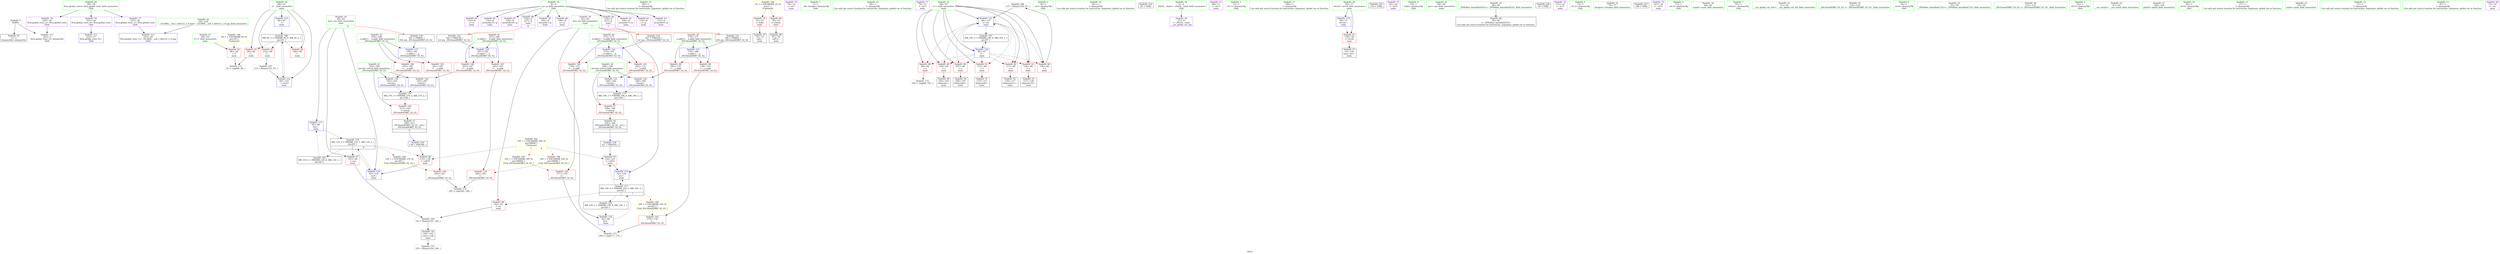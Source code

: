 digraph "SVFG" {
	label="SVFG";

	Node0x55e38bb3d540 [shape=record,color=grey,label="{NodeID: 0\nNullPtr}"];
	Node0x55e38bb3d540 -> Node0x55e38bb54470[style=solid];
	Node0x55e38bb3d540 -> Node0x55e38bb55570[style=solid];
	Node0x55e38bb643f0 [shape=record,color=black,label="{NodeID: 180\nMR_8V_3 = PHI(MR_8V_4, MR_8V_2, )\npts\{61 \}\n}"];
	Node0x55e38bb643f0 -> Node0x55e38bb57460[style=dashed];
	Node0x55e38bb643f0 -> Node0x55e38bb57530[style=dashed];
	Node0x55e38bb643f0 -> Node0x55e38bb57600[style=dashed];
	Node0x55e38bb643f0 -> Node0x55e38bb5a4c0[style=dashed];
	Node0x55e38bb54810 [shape=record,color=red,label="{NodeID: 97\n188\<--168\n\<--retval\n_ZSt3minIiERKT_S2_S2_\n}"];
	Node0x55e38bb54810 -> Node0x55e38bb55de0[style=solid];
	Node0x55e38bb527e0 [shape=record,color=green,label="{NodeID: 14\n94\<--1\n\<--dummyObj\nCan only get source location for instruction, argument, global var or function.}"];
	Node0x55e38bb580b0 [shape=record,color=yellow,style=double,label="{NodeID: 194\n2V_1 = ENCHI(MR_2V_0)\npts\{1 \}\nFun[main]}"];
	Node0x55e38bb580b0 -> Node0x55e38bb57120[style=dashed];
	Node0x55e38bb580b0 -> Node0x55e38bb571f0[style=dashed];
	Node0x55e38bb55370 [shape=record,color=blue,label="{NodeID: 111\n222\<--27\nllvm.global_ctors_0\<--\nGlob }"];
	Node0x55e38bb53580 [shape=record,color=green,label="{NodeID: 28\n60\<--61\n_\<--__field_insensitive\nmain\n}"];
	Node0x55e38bb53580 -> Node0x55e38bb57460[style=solid];
	Node0x55e38bb53580 -> Node0x55e38bb57530[style=solid];
	Node0x55e38bb53580 -> Node0x55e38bb57600[style=solid];
	Node0x55e38bb53580 -> Node0x55e38bb59f10[style=solid];
	Node0x55e38bb53580 -> Node0x55e38bb5a4c0[style=solid];
	Node0x55e38bb5a730 [shape=record,color=blue,label="{NodeID: 125\n168\<--182\nretval\<--\n_ZSt3minIiERKT_S2_S2_\n}"];
	Node0x55e38bb5a730 -> Node0x55e38bb62af0[style=dashed];
	Node0x55e38bb541d0 [shape=record,color=green,label="{NodeID: 42\n195\<--196\n__a.addr\<--__a.addr_field_insensitive\n_ZSt3maxIiERKT_S2_S2_\n}"];
	Node0x55e38bb541d0 -> Node0x55e38bb54e90[style=solid];
	Node0x55e38bb541d0 -> Node0x55e38bb54f60[style=solid];
	Node0x55e38bb541d0 -> Node0x55e38bb5a8d0[style=solid];
	Node0x55e38bb55de0 [shape=record,color=black,label="{NodeID: 56\n165\<--188\n_ZSt3minIiERKT_S2_S2__ret\<--\n_ZSt3minIiERKT_S2_S2_\n|{<s0>7}}"];
	Node0x55e38bb55de0:s0 -> Node0x55e38bb72440[style=solid,color=blue];
	Node0x55e38bb56940 [shape=record,color=purple,label="{NodeID: 70\n74\<--12\n\<--.str.1\nmain\n}"];
	Node0x55e38bb5ccc0 [shape=record,color=grey,label="{NodeID: 167\n153 = Binary(152, 87, )\n}"];
	Node0x55e38bb5ccc0 -> Node0x55e38bb5a4c0[style=solid];
	Node0x55e38bb57530 [shape=record,color=red,label="{NodeID: 84\n140\<--60\n\<--_\nmain\n}"];
	Node0x55e38bb3d610 [shape=record,color=green,label="{NodeID: 1\n7\<--1\n__dso_handle\<--dummyObj\nGlob }"];
	Node0x55e38bb648f0 [shape=record,color=black,label="{NodeID: 181\nMR_10V_2 = PHI(MR_10V_4, MR_10V_1, )\npts\{63 \}\n}"];
	Node0x55e38bb648f0 -> Node0x55e38bb59fe0[style=dashed];
	Node0x55e38bb548e0 [shape=record,color=red,label="{NodeID: 98\n178\<--170\n\<--__a.addr\n_ZSt3minIiERKT_S2_S2_\n}"];
	Node0x55e38bb548e0 -> Node0x55e38bb54cf0[style=solid];
	Node0x55e38bb528e0 [shape=record,color=green,label="{NodeID: 15\n96\<--1\n\<--dummyObj\nCan only get source location for instruction, argument, global var or function.}"];
	Node0x55e38bb55470 [shape=record,color=blue,label="{NodeID: 112\n223\<--28\nllvm.global_ctors_1\<--_GLOBAL__sub_I_shb123_2_0.cpp\nGlob }"];
	Node0x55e38bb53650 [shape=record,color=green,label="{NodeID: 29\n62\<--63\nmi\<--mi_field_insensitive\nmain\n|{|<s3>7}}"];
	Node0x55e38bb53650 -> Node0x55e38bb576d0[style=solid];
	Node0x55e38bb53650 -> Node0x55e38bb59fe0[style=solid];
	Node0x55e38bb53650 -> Node0x55e38bb5a250[style=solid];
	Node0x55e38bb53650:s3 -> Node0x55e38bb729b0[style=solid,color=red];
	Node0x55e38bb5a800 [shape=record,color=blue,label="{NodeID: 126\n168\<--185\nretval\<--\n_ZSt3minIiERKT_S2_S2_\n}"];
	Node0x55e38bb5a800 -> Node0x55e38bb62af0[style=dashed];
	Node0x55e38bb542a0 [shape=record,color=green,label="{NodeID: 43\n197\<--198\n__b.addr\<--__b.addr_field_insensitive\n_ZSt3maxIiERKT_S2_S2_\n}"];
	Node0x55e38bb542a0 -> Node0x55e38bb55030[style=solid];
	Node0x55e38bb542a0 -> Node0x55e38bb55100[style=solid];
	Node0x55e38bb542a0 -> Node0x55e38bb5a9a0[style=solid];
	Node0x55e38bb55eb0 [shape=record,color=black,label="{NodeID: 57\n190\<--213\n_ZSt3maxIiERKT_S2_S2__ret\<--\n_ZSt3maxIiERKT_S2_S2_\n|{<s0>8}}"];
	Node0x55e38bb55eb0:s0 -> Node0x55e38bb72630[style=solid,color=blue];
	Node0x55e38bb56a10 [shape=record,color=purple,label="{NodeID: 71\n79\<--15\n\<--.str.2\nmain\n}"];
	Node0x55e38bb5ce40 [shape=record,color=grey,label="{NodeID: 168\n137 = Binary(136, 87, )\n}"];
	Node0x55e38bb5ce40 -> Node0x55e38bb5a3f0[style=solid];
	Node0x55e38bb57600 [shape=record,color=red,label="{NodeID: 85\n152\<--60\n\<--_\nmain\n}"];
	Node0x55e38bb57600 -> Node0x55e38bb5ccc0[style=solid];
	Node0x55e38bb51de0 [shape=record,color=green,label="{NodeID: 2\n10\<--1\n.str\<--dummyObj\nGlob }"];
	Node0x55e38bb64df0 [shape=record,color=black,label="{NodeID: 182\nMR_12V_2 = PHI(MR_12V_4, MR_12V_1, )\npts\{65 \}\n}"];
	Node0x55e38bb64df0 -> Node0x55e38bb5a0b0[style=dashed];
	Node0x55e38bb549b0 [shape=record,color=red,label="{NodeID: 99\n185\<--170\n\<--__a.addr\n_ZSt3minIiERKT_S2_S2_\n}"];
	Node0x55e38bb549b0 -> Node0x55e38bb5a800[style=solid];
	Node0x55e38bb529e0 [shape=record,color=green,label="{NodeID: 16\n101\<--1\n\<--dummyObj\nCan only get source location for instruction, argument, global var or function.}"];
	Node0x55e38bb582a0 [shape=record,color=yellow,style=double,label="{NodeID: 196\n6V_1 = ENCHI(MR_6V_0)\npts\{59 \}\nFun[main]}"];
	Node0x55e38bb582a0 -> Node0x55e38bb57390[style=dashed];
	Node0x55e38bb55570 [shape=record,color=blue, style = dotted,label="{NodeID: 113\n224\<--3\nllvm.global_ctors_2\<--dummyVal\nGlob }"];
	Node0x55e38bb53720 [shape=record,color=green,label="{NodeID: 30\n64\<--65\nma\<--ma_field_insensitive\nmain\n|{|<s3>8}}"];
	Node0x55e38bb53720 -> Node0x55e38bb577a0[style=solid];
	Node0x55e38bb53720 -> Node0x55e38bb5a0b0[style=solid];
	Node0x55e38bb53720 -> Node0x55e38bb5a320[style=solid];
	Node0x55e38bb53720:s3 -> Node0x55e38bb72730[style=solid,color=red];
	Node0x55e38bb5a8d0 [shape=record,color=blue,label="{NodeID: 127\n195\<--191\n__a.addr\<--__a\n_ZSt3maxIiERKT_S2_S2_\n}"];
	Node0x55e38bb5a8d0 -> Node0x55e38bb54e90[style=dashed];
	Node0x55e38bb5a8d0 -> Node0x55e38bb54f60[style=dashed];
	Node0x55e38bb54370 [shape=record,color=green,label="{NodeID: 44\n28\<--218\n_GLOBAL__sub_I_shb123_2_0.cpp\<--_GLOBAL__sub_I_shb123_2_0.cpp_field_insensitive\n}"];
	Node0x55e38bb54370 -> Node0x55e38bb55470[style=solid];
	Node0x55e38bb72040 [shape=record,color=black,label="{NodeID: 224\n83 = PHI()\n}"];
	Node0x55e38bb55f80 [shape=record,color=purple,label="{NodeID: 58\n37\<--4\n\<--_ZStL8__ioinit\n__cxx_global_var_init\n}"];
	Node0x55e38bb56ae0 [shape=record,color=purple,label="{NodeID: 72\n80\<--17\n\<--.str.3\nmain\n}"];
	Node0x55e38bb5cfc0 [shape=record,color=grey,label="{NodeID: 169\n143 = Binary(141, 142, )\n}"];
	Node0x55e38bb5cfc0 -> Node0x55e38bb55c40[style=solid];
	Node0x55e38bb576d0 [shape=record,color=red,label="{NodeID: 86\n142\<--62\n\<--mi\nmain\n}"];
	Node0x55e38bb576d0 -> Node0x55e38bb5cfc0[style=solid];
	Node0x55e38bb51e70 [shape=record,color=green,label="{NodeID: 3\n12\<--1\n.str.1\<--dummyObj\nGlob }"];
	Node0x55e38bb652f0 [shape=record,color=black,label="{NodeID: 183\nMR_14V_2 = PHI(MR_14V_4, MR_14V_1, )\npts\{67 \}\n}"];
	Node0x55e38bb652f0 -> Node0x55e38bb5a180[style=dashed];
	Node0x55e38bb54a80 [shape=record,color=red,label="{NodeID: 100\n176\<--172\n\<--__b.addr\n_ZSt3minIiERKT_S2_S2_\n}"];
	Node0x55e38bb54a80 -> Node0x55e38bb54c20[style=solid];
	Node0x55e38bb52ae0 [shape=record,color=green,label="{NodeID: 17\n146\<--1\n\<--dummyObj\nCan only get source location for instruction, argument, global var or function.}"];
	Node0x55e38bb55670 [shape=record,color=blue,label="{NodeID: 114\n56\<--71\nretval\<--\nmain\n}"];
	Node0x55e38bb55670 -> Node0x55e38bb572c0[style=dashed];
	Node0x55e38bb537f0 [shape=record,color=green,label="{NodeID: 31\n66\<--67\ni\<--i_field_insensitive\nmain\n}"];
	Node0x55e38bb537f0 -> Node0x55e38bb57870[style=solid];
	Node0x55e38bb537f0 -> Node0x55e38bb57940[style=solid];
	Node0x55e38bb537f0 -> Node0x55e38bb57a10[style=solid];
	Node0x55e38bb537f0 -> Node0x55e38bb57ae0[style=solid];
	Node0x55e38bb537f0 -> Node0x55e38bb57bb0[style=solid];
	Node0x55e38bb537f0 -> Node0x55e38bb57c80[style=solid];
	Node0x55e38bb537f0 -> Node0x55e38bb57d50[style=solid];
	Node0x55e38bb537f0 -> Node0x55e38bb5a180[style=solid];
	Node0x55e38bb537f0 -> Node0x55e38bb5a3f0[style=solid];
	Node0x55e38bb5a9a0 [shape=record,color=blue,label="{NodeID: 128\n197\<--192\n__b.addr\<--__b\n_ZSt3maxIiERKT_S2_S2_\n}"];
	Node0x55e38bb5a9a0 -> Node0x55e38bb55030[style=dashed];
	Node0x55e38bb5a9a0 -> Node0x55e38bb55100[style=dashed];
	Node0x55e38bb54470 [shape=record,color=black,label="{NodeID: 45\n2\<--3\ndummyVal\<--dummyVal\n}"];
	Node0x55e38bb72140 [shape=record,color=black,label="{NodeID: 225\n116 = PHI()\n}"];
	Node0x55e38bb56050 [shape=record,color=purple,label="{NodeID: 59\n105\<--8\narrayidx\<--p\nmain\n}"];
	Node0x55e38bb56bb0 [shape=record,color=purple,label="{NodeID: 73\n82\<--20\n\<--.str.4\nmain\n}"];
	Node0x55e38bb5d140 [shape=record,color=grey,label="{NodeID: 170\n145 = Binary(144, 146, )\n}"];
	Node0x55e38bb577a0 [shape=record,color=red,label="{NodeID: 87\n141\<--64\n\<--ma\nmain\n}"];
	Node0x55e38bb577a0 -> Node0x55e38bb5cfc0[style=solid];
	Node0x55e38bb51800 [shape=record,color=green,label="{NodeID: 4\n14\<--1\nstdin\<--dummyObj\nGlob }"];
	Node0x55e38bb657f0 [shape=record,color=yellow,style=double,label="{NodeID: 184\n12V_1 = ENCHI(MR_12V_0)\npts\{65 \}\nFun[_ZSt3maxIiERKT_S2_S2_]}"];
	Node0x55e38bb657f0 -> Node0x55e38bb551d0[style=dashed];
	Node0x55e38bb54b50 [shape=record,color=red,label="{NodeID: 101\n182\<--172\n\<--__b.addr\n_ZSt3minIiERKT_S2_S2_\n}"];
	Node0x55e38bb54b50 -> Node0x55e38bb5a730[style=solid];
	Node0x55e38bb52be0 [shape=record,color=green,label="{NodeID: 18\n4\<--6\n_ZStL8__ioinit\<--_ZStL8__ioinit_field_insensitive\nGlob }"];
	Node0x55e38bb52be0 -> Node0x55e38bb55f80[style=solid];
	Node0x55e38bb59f10 [shape=record,color=blue,label="{NodeID: 115\n60\<--87\n_\<--\nmain\n}"];
	Node0x55e38bb59f10 -> Node0x55e38bb643f0[style=dashed];
	Node0x55e38bb538c0 [shape=record,color=green,label="{NodeID: 32\n68\<--69\nans\<--ans_field_insensitive\nmain\n}"];
	Node0x55e38bb5aa70 [shape=record,color=blue,label="{NodeID: 129\n193\<--207\nretval\<--\n_ZSt3maxIiERKT_S2_S2_\n}"];
	Node0x55e38bb5aa70 -> Node0x55e38bb62ff0[style=dashed];
	Node0x55e38bb54570 [shape=record,color=black,label="{NodeID: 46\n39\<--40\n\<--_ZNSt8ios_base4InitD1Ev\nCan only get source location for instruction, argument, global var or function.}"];
	Node0x55e38bb72240 [shape=record,color=black,label="{NodeID: 226\n38 = PHI()\n}"];
	Node0x55e38bb56120 [shape=record,color=purple,label="{NodeID: 60\n106\<--8\nx\<--p\nmain\n}"];
	Node0x55e38bb56c80 [shape=record,color=purple,label="{NodeID: 74\n115\<--22\n\<--.str.5\nmain\n}"];
	Node0x55e38bb5d2c0 [shape=record,color=grey,label="{NodeID: 171\n91 = cmp(89, 90, )\n}"];
	Node0x55e38bb57870 [shape=record,color=red,label="{NodeID: 88\n99\<--66\n\<--i\nmain\n}"];
	Node0x55e38bb57870 -> Node0x55e38bb5d440[style=solid];
	Node0x55e38bb51890 [shape=record,color=green,label="{NodeID: 5\n15\<--1\n.str.2\<--dummyObj\nGlob }"];
	Node0x55e38bb54c20 [shape=record,color=red,label="{NodeID: 102\n177\<--176\n\<--\n_ZSt3minIiERKT_S2_S2_\n}"];
	Node0x55e38bb54c20 -> Node0x55e38bb5d5c0[style=solid];
	Node0x55e38bb52ce0 [shape=record,color=green,label="{NodeID: 19\n8\<--9\np\<--p_field_insensitive\nGlob }"];
	Node0x55e38bb52ce0 -> Node0x55e38bb56050[style=solid];
	Node0x55e38bb52ce0 -> Node0x55e38bb56120[style=solid];
	Node0x55e38bb52ce0 -> Node0x55e38bb561f0[style=solid];
	Node0x55e38bb52ce0 -> Node0x55e38bb562c0[style=solid];
	Node0x55e38bb52ce0 -> Node0x55e38bb56390[style=solid];
	Node0x55e38bb52ce0 -> Node0x55e38bb56460[style=solid];
	Node0x55e38bb52ce0 -> Node0x55e38bb56530[style=solid];
	Node0x55e38bb52ce0 -> Node0x55e38bb56600[style=solid];
	Node0x55e38bb52ce0 -> Node0x55e38bb566d0[style=solid];
	Node0x55e38bb52ce0 -> Node0x55e38bb567a0[style=solid];
	Node0x55e38bb59fe0 [shape=record,color=blue,label="{NodeID: 116\n62\<--94\nmi\<--\nmain\n}"];
	Node0x55e38bb59fe0 -> Node0x55e38bb634f0[style=dashed];
	Node0x55e38bb53990 [shape=record,color=green,label="{NodeID: 33\n76\<--77\nfreopen\<--freopen_field_insensitive\n}"];
	Node0x55e38bb5ab40 [shape=record,color=blue,label="{NodeID: 130\n193\<--210\nretval\<--\n_ZSt3maxIiERKT_S2_S2_\n}"];
	Node0x55e38bb5ab40 -> Node0x55e38bb62ff0[style=dashed];
	Node0x55e38bb54670 [shape=record,color=black,label="{NodeID: 47\n75\<--72\ncall\<--\nmain\n}"];
	Node0x55e38bb72340 [shape=record,color=black,label="{NodeID: 227\n148 = PHI()\n}"];
	Node0x55e38bb561f0 [shape=record,color=purple,label="{NodeID: 61\n109\<--8\narrayidx7\<--p\nmain\n}"];
	Node0x55e38bb56d50 [shape=record,color=purple,label="{NodeID: 75\n147\<--24\n\<--.str.6\nmain\n}"];
	Node0x55e38bb5d440 [shape=record,color=grey,label="{NodeID: 172\n100 = cmp(99, 101, )\n}"];
	Node0x55e38bb57940 [shape=record,color=red,label="{NodeID: 89\n103\<--66\n\<--i\nmain\n}"];
	Node0x55e38bb57940 -> Node0x55e38bb55830[style=solid];
	Node0x55e38bb51920 [shape=record,color=green,label="{NodeID: 6\n17\<--1\n.str.3\<--dummyObj\nGlob }"];
	Node0x55e38bb54cf0 [shape=record,color=red,label="{NodeID: 103\n179\<--178\n\<--\n_ZSt3minIiERKT_S2_S2_\n}"];
	Node0x55e38bb54cf0 -> Node0x55e38bb5d5c0[style=solid];
	Node0x55e38bb52de0 [shape=record,color=green,label="{NodeID: 20\n26\<--30\nllvm.global_ctors\<--llvm.global_ctors_field_insensitive\nGlob }"];
	Node0x55e38bb52de0 -> Node0x55e38bb56e20[style=solid];
	Node0x55e38bb52de0 -> Node0x55e38bb56f20[style=solid];
	Node0x55e38bb52de0 -> Node0x55e38bb57020[style=solid];
	Node0x55e38bb5a0b0 [shape=record,color=blue,label="{NodeID: 117\n64\<--96\nma\<--\nmain\n}"];
	Node0x55e38bb5a0b0 -> Node0x55e38bb639f0[style=dashed];
	Node0x55e38bb53a90 [shape=record,color=green,label="{NodeID: 34\n84\<--85\nscanf\<--scanf_field_insensitive\n}"];
	Node0x55e38bb55760 [shape=record,color=black,label="{NodeID: 48\n81\<--78\ncall1\<--\nmain\n}"];
	Node0x55e38bb72440 [shape=record,color=black,label="{NodeID: 228\n121 = PHI(165, )\n}"];
	Node0x55e38bb72440 -> Node0x55e38bb57e20[style=solid];
	Node0x55e38bb562c0 [shape=record,color=purple,label="{NodeID: 62\n110\<--8\ny\<--p\nmain\n}"];
	Node0x55e38bb56e20 [shape=record,color=purple,label="{NodeID: 76\n222\<--26\nllvm.global_ctors_0\<--llvm.global_ctors\nGlob }"];
	Node0x55e38bb56e20 -> Node0x55e38bb55370[style=solid];
	Node0x55e38bb5d5c0 [shape=record,color=grey,label="{NodeID: 173\n180 = cmp(177, 179, )\n}"];
	Node0x55e38bb57a10 [shape=record,color=red,label="{NodeID: 90\n107\<--66\n\<--i\nmain\n}"];
	Node0x55e38bb57a10 -> Node0x55e38bb55900[style=solid];
	Node0x55e38bb519b0 [shape=record,color=green,label="{NodeID: 7\n19\<--1\nstdout\<--dummyObj\nGlob }"];
	Node0x55e38bb54dc0 [shape=record,color=red,label="{NodeID: 104\n213\<--193\n\<--retval\n_ZSt3maxIiERKT_S2_S2_\n}"];
	Node0x55e38bb54dc0 -> Node0x55e38bb55eb0[style=solid];
	Node0x55e38bb52ee0 [shape=record,color=green,label="{NodeID: 21\n31\<--32\n__cxx_global_var_init\<--__cxx_global_var_init_field_insensitive\n}"];
	Node0x55e38bb58700 [shape=record,color=yellow,style=double,label="{NodeID: 201\n16V_1 = ENCHI(MR_16V_0)\npts\{90000 \}\nFun[main]|{|<s2>7|<s3>8}}"];
	Node0x55e38bb58700 -> Node0x55e38bb57e20[style=dashed];
	Node0x55e38bb58700 -> Node0x55e38bb54740[style=dashed];
	Node0x55e38bb58700:s2 -> Node0x55e38bb57fd0[style=dashed,color=red];
	Node0x55e38bb58700:s3 -> Node0x55e38bb665b0[style=dashed,color=red];
	Node0x55e38bb5a180 [shape=record,color=blue,label="{NodeID: 118\n66\<--87\ni\<--\nmain\n}"];
	Node0x55e38bb5a180 -> Node0x55e38bb57870[style=dashed];
	Node0x55e38bb5a180 -> Node0x55e38bb57940[style=dashed];
	Node0x55e38bb5a180 -> Node0x55e38bb57a10[style=dashed];
	Node0x55e38bb5a180 -> Node0x55e38bb57ae0[style=dashed];
	Node0x55e38bb5a180 -> Node0x55e38bb57bb0[style=dashed];
	Node0x55e38bb5a180 -> Node0x55e38bb57c80[style=dashed];
	Node0x55e38bb5a180 -> Node0x55e38bb57d50[style=dashed];
	Node0x55e38bb5a180 -> Node0x55e38bb5a3f0[style=dashed];
	Node0x55e38bb5a180 -> Node0x55e38bb652f0[style=dashed];
	Node0x55e38bb53b90 [shape=record,color=green,label="{NodeID: 35\n122\<--123\n_ZSt3minIiERKT_S2_S2_\<--_ZSt3minIiERKT_S2_S2__field_insensitive\n}"];
	Node0x55e38bb55830 [shape=record,color=black,label="{NodeID: 49\n104\<--103\nidxprom\<--\nmain\n}"];
	Node0x55e38bb72630 [shape=record,color=black,label="{NodeID: 229\n130 = PHI(190, )\n}"];
	Node0x55e38bb72630 -> Node0x55e38bb54740[style=solid];
	Node0x55e38bb56390 [shape=record,color=purple,label="{NodeID: 63\n113\<--8\narrayidx9\<--p\nmain\n}"];
	Node0x55e38bb56f20 [shape=record,color=purple,label="{NodeID: 77\n223\<--26\nllvm.global_ctors_1\<--llvm.global_ctors\nGlob }"];
	Node0x55e38bb56f20 -> Node0x55e38bb55470[style=solid];
	Node0x55e38bb5d740 [shape=record,color=grey,label="{NodeID: 174\n205 = cmp(202, 204, )\n}"];
	Node0x55e38bb57ae0 [shape=record,color=red,label="{NodeID: 91\n111\<--66\n\<--i\nmain\n}"];
	Node0x55e38bb57ae0 -> Node0x55e38bb559d0[style=solid];
	Node0x55e38bb52370 [shape=record,color=green,label="{NodeID: 8\n20\<--1\n.str.4\<--dummyObj\nGlob }"];
	Node0x55e38bb665b0 [shape=record,color=yellow,style=double,label="{NodeID: 188\n16V_1 = ENCHI(MR_16V_0)\npts\{90000 \}\nFun[_ZSt3maxIiERKT_S2_S2_]}"];
	Node0x55e38bb665b0 -> Node0x55e38bb552a0[style=dashed];
	Node0x55e38bb54e90 [shape=record,color=red,label="{NodeID: 105\n201\<--195\n\<--__a.addr\n_ZSt3maxIiERKT_S2_S2_\n}"];
	Node0x55e38bb54e90 -> Node0x55e38bb551d0[style=solid];
	Node0x55e38bb52fe0 [shape=record,color=green,label="{NodeID: 22\n35\<--36\n_ZNSt8ios_base4InitC1Ev\<--_ZNSt8ios_base4InitC1Ev_field_insensitive\n}"];
	Node0x55e38bb5a250 [shape=record,color=blue,label="{NodeID: 119\n62\<--124\nmi\<--\nmain\n}"];
	Node0x55e38bb5a250 -> Node0x55e38bb634f0[style=dashed];
	Node0x55e38bb53c90 [shape=record,color=green,label="{NodeID: 36\n131\<--132\n_ZSt3maxIiERKT_S2_S2_\<--_ZSt3maxIiERKT_S2_S2__field_insensitive\n}"];
	Node0x55e38bb55900 [shape=record,color=black,label="{NodeID: 50\n108\<--107\nidxprom6\<--\nmain\n}"];
	Node0x55e38bb72730 [shape=record,color=black,label="{NodeID: 230\n191 = PHI(64, )\n0th arg _ZSt3maxIiERKT_S2_S2_ }"];
	Node0x55e38bb72730 -> Node0x55e38bb5a8d0[style=solid];
	Node0x55e38bb56460 [shape=record,color=purple,label="{NodeID: 64\n114\<--8\nz\<--p\nmain\n}"];
	Node0x55e38bb57020 [shape=record,color=purple,label="{NodeID: 78\n224\<--26\nllvm.global_ctors_2\<--llvm.global_ctors\nGlob }"];
	Node0x55e38bb57020 -> Node0x55e38bb55570[style=solid];
	Node0x55e38bb62af0 [shape=record,color=black,label="{NodeID: 175\nMR_19V_3 = PHI(MR_19V_4, MR_19V_2, )\npts\{169 \}\n}"];
	Node0x55e38bb62af0 -> Node0x55e38bb54810[style=dashed];
	Node0x55e38bb57bb0 [shape=record,color=red,label="{NodeID: 92\n117\<--66\n\<--i\nmain\n}"];
	Node0x55e38bb57bb0 -> Node0x55e38bb55aa0[style=solid];
	Node0x55e38bb52400 [shape=record,color=green,label="{NodeID: 9\n22\<--1\n.str.5\<--dummyObj\nGlob }"];
	Node0x55e38bb66690 [shape=record,color=yellow,style=double,label="{NodeID: 189\n10V_1 = ENCHI(MR_10V_0)\npts\{63 \}\nFun[_ZSt3minIiERKT_S2_S2_]}"];
	Node0x55e38bb66690 -> Node0x55e38bb54cf0[style=dashed];
	Node0x55e38bb54f60 [shape=record,color=red,label="{NodeID: 106\n210\<--195\n\<--__a.addr\n_ZSt3maxIiERKT_S2_S2_\n}"];
	Node0x55e38bb54f60 -> Node0x55e38bb5ab40[style=solid];
	Node0x55e38bb530e0 [shape=record,color=green,label="{NodeID: 23\n41\<--42\n__cxa_atexit\<--__cxa_atexit_field_insensitive\n}"];
	Node0x55e38bb5a320 [shape=record,color=blue,label="{NodeID: 120\n64\<--133\nma\<--\nmain\n}"];
	Node0x55e38bb5a320 -> Node0x55e38bb639f0[style=dashed];
	Node0x55e38bb53d90 [shape=record,color=green,label="{NodeID: 37\n149\<--150\nprintf\<--printf_field_insensitive\n}"];
	Node0x55e38bb559d0 [shape=record,color=black,label="{NodeID: 51\n112\<--111\nidxprom8\<--\nmain\n}"];
	Node0x55e38bb72870 [shape=record,color=black,label="{NodeID: 231\n192 = PHI(129, )\n1st arg _ZSt3maxIiERKT_S2_S2_ }"];
	Node0x55e38bb72870 -> Node0x55e38bb5a9a0[style=solid];
	Node0x55e38bb56530 [shape=record,color=purple,label="{NodeID: 65\n119\<--8\narrayidx12\<--p\nmain\n}"];
	Node0x55e38bb57120 [shape=record,color=red,label="{NodeID: 79\n72\<--14\n\<--stdin\nmain\n}"];
	Node0x55e38bb57120 -> Node0x55e38bb54670[style=solid];
	Node0x55e38bb62ff0 [shape=record,color=black,label="{NodeID: 176\nMR_27V_3 = PHI(MR_27V_4, MR_27V_2, )\npts\{194 \}\n}"];
	Node0x55e38bb62ff0 -> Node0x55e38bb54dc0[style=dashed];
	Node0x55e38bb57c80 [shape=record,color=red,label="{NodeID: 93\n126\<--66\n\<--i\nmain\n}"];
	Node0x55e38bb57c80 -> Node0x55e38bb55b70[style=solid];
	Node0x55e38bb52490 [shape=record,color=green,label="{NodeID: 10\n24\<--1\n.str.6\<--dummyObj\nGlob }"];
	Node0x55e38bb55030 [shape=record,color=red,label="{NodeID: 107\n203\<--197\n\<--__b.addr\n_ZSt3maxIiERKT_S2_S2_\n}"];
	Node0x55e38bb55030 -> Node0x55e38bb552a0[style=solid];
	Node0x55e38bb531e0 [shape=record,color=green,label="{NodeID: 24\n40\<--46\n_ZNSt8ios_base4InitD1Ev\<--_ZNSt8ios_base4InitD1Ev_field_insensitive\n}"];
	Node0x55e38bb531e0 -> Node0x55e38bb54570[style=solid];
	Node0x55e38bb5a3f0 [shape=record,color=blue,label="{NodeID: 121\n66\<--137\ni\<--inc\nmain\n}"];
	Node0x55e38bb5a3f0 -> Node0x55e38bb57870[style=dashed];
	Node0x55e38bb5a3f0 -> Node0x55e38bb57940[style=dashed];
	Node0x55e38bb5a3f0 -> Node0x55e38bb57a10[style=dashed];
	Node0x55e38bb5a3f0 -> Node0x55e38bb57ae0[style=dashed];
	Node0x55e38bb5a3f0 -> Node0x55e38bb57bb0[style=dashed];
	Node0x55e38bb5a3f0 -> Node0x55e38bb57c80[style=dashed];
	Node0x55e38bb5a3f0 -> Node0x55e38bb57d50[style=dashed];
	Node0x55e38bb5a3f0 -> Node0x55e38bb5a3f0[style=dashed];
	Node0x55e38bb5a3f0 -> Node0x55e38bb652f0[style=dashed];
	Node0x55e38bb53e90 [shape=record,color=green,label="{NodeID: 38\n168\<--169\nretval\<--retval_field_insensitive\n_ZSt3minIiERKT_S2_S2_\n}"];
	Node0x55e38bb53e90 -> Node0x55e38bb54810[style=solid];
	Node0x55e38bb53e90 -> Node0x55e38bb5a730[style=solid];
	Node0x55e38bb53e90 -> Node0x55e38bb5a800[style=solid];
	Node0x55e38bb55aa0 [shape=record,color=black,label="{NodeID: 52\n118\<--117\nidxprom11\<--\nmain\n}"];
	Node0x55e38bb729b0 [shape=record,color=black,label="{NodeID: 232\n166 = PHI(62, )\n0th arg _ZSt3minIiERKT_S2_S2_ }"];
	Node0x55e38bb729b0 -> Node0x55e38bb5a590[style=solid];
	Node0x55e38bb56600 [shape=record,color=purple,label="{NodeID: 66\n120\<--8\nx13\<--p\nmain\n|{<s0>7}}"];
	Node0x55e38bb56600:s0 -> Node0x55e38bb72af0[style=solid,color=red];
	Node0x55e38bb571f0 [shape=record,color=red,label="{NodeID: 80\n78\<--19\n\<--stdout\nmain\n}"];
	Node0x55e38bb571f0 -> Node0x55e38bb55760[style=solid];
	Node0x55e38bb634f0 [shape=record,color=black,label="{NodeID: 177\nMR_10V_4 = PHI(MR_10V_5, MR_10V_3, )\npts\{63 \}\n|{|<s4>7}}"];
	Node0x55e38bb634f0 -> Node0x55e38bb576d0[style=dashed];
	Node0x55e38bb634f0 -> Node0x55e38bb57e20[style=dashed];
	Node0x55e38bb634f0 -> Node0x55e38bb5a250[style=dashed];
	Node0x55e38bb634f0 -> Node0x55e38bb648f0[style=dashed];
	Node0x55e38bb634f0:s4 -> Node0x55e38bb66690[style=dashed,color=red];
	Node0x55e38bb57d50 [shape=record,color=red,label="{NodeID: 94\n136\<--66\n\<--i\nmain\n}"];
	Node0x55e38bb57d50 -> Node0x55e38bb5ce40[style=solid];
	Node0x55e38bb52520 [shape=record,color=green,label="{NodeID: 11\n27\<--1\n\<--dummyObj\nCan only get source location for instruction, argument, global var or function.}"];
	Node0x55e38bb55100 [shape=record,color=red,label="{NodeID: 108\n207\<--197\n\<--__b.addr\n_ZSt3maxIiERKT_S2_S2_\n}"];
	Node0x55e38bb55100 -> Node0x55e38bb5aa70[style=solid];
	Node0x55e38bb532e0 [shape=record,color=green,label="{NodeID: 25\n53\<--54\nmain\<--main_field_insensitive\n}"];
	Node0x55e38bb5a4c0 [shape=record,color=blue,label="{NodeID: 122\n60\<--153\n_\<--inc21\nmain\n}"];
	Node0x55e38bb5a4c0 -> Node0x55e38bb643f0[style=dashed];
	Node0x55e38bb53f60 [shape=record,color=green,label="{NodeID: 39\n170\<--171\n__a.addr\<--__a.addr_field_insensitive\n_ZSt3minIiERKT_S2_S2_\n}"];
	Node0x55e38bb53f60 -> Node0x55e38bb548e0[style=solid];
	Node0x55e38bb53f60 -> Node0x55e38bb549b0[style=solid];
	Node0x55e38bb53f60 -> Node0x55e38bb5a590[style=solid];
	Node0x55e38bb55b70 [shape=record,color=black,label="{NodeID: 53\n127\<--126\nidxprom15\<--\nmain\n}"];
	Node0x55e38bb72af0 [shape=record,color=black,label="{NodeID: 233\n167 = PHI(120, )\n1st arg _ZSt3minIiERKT_S2_S2_ }"];
	Node0x55e38bb72af0 -> Node0x55e38bb5a660[style=solid];
	Node0x55e38bb566d0 [shape=record,color=purple,label="{NodeID: 67\n128\<--8\narrayidx16\<--p\nmain\n}"];
	Node0x55e38bb572c0 [shape=record,color=red,label="{NodeID: 81\n156\<--56\n\<--retval\nmain\n}"];
	Node0x55e38bb572c0 -> Node0x55e38bb55d10[style=solid];
	Node0x55e38bb639f0 [shape=record,color=black,label="{NodeID: 178\nMR_12V_4 = PHI(MR_12V_5, MR_12V_3, )\npts\{65 \}\n|{|<s4>8}}"];
	Node0x55e38bb639f0 -> Node0x55e38bb577a0[style=dashed];
	Node0x55e38bb639f0 -> Node0x55e38bb54740[style=dashed];
	Node0x55e38bb639f0 -> Node0x55e38bb5a320[style=dashed];
	Node0x55e38bb639f0 -> Node0x55e38bb64df0[style=dashed];
	Node0x55e38bb639f0:s4 -> Node0x55e38bb657f0[style=dashed,color=red];
	Node0x55e38bb57e20 [shape=record,color=red,label="{NodeID: 95\n124\<--121\n\<--call14\nmain\n}"];
	Node0x55e38bb57e20 -> Node0x55e38bb5a250[style=solid];
	Node0x55e38bb525e0 [shape=record,color=green,label="{NodeID: 12\n71\<--1\n\<--dummyObj\nCan only get source location for instruction, argument, global var or function.}"];
	Node0x55e38bb551d0 [shape=record,color=red,label="{NodeID: 109\n202\<--201\n\<--\n_ZSt3maxIiERKT_S2_S2_\n}"];
	Node0x55e38bb551d0 -> Node0x55e38bb5d740[style=solid];
	Node0x55e38bb533e0 [shape=record,color=green,label="{NodeID: 26\n56\<--57\nretval\<--retval_field_insensitive\nmain\n}"];
	Node0x55e38bb533e0 -> Node0x55e38bb572c0[style=solid];
	Node0x55e38bb533e0 -> Node0x55e38bb55670[style=solid];
	Node0x55e38bb5a590 [shape=record,color=blue,label="{NodeID: 123\n170\<--166\n__a.addr\<--__a\n_ZSt3minIiERKT_S2_S2_\n}"];
	Node0x55e38bb5a590 -> Node0x55e38bb548e0[style=dashed];
	Node0x55e38bb5a590 -> Node0x55e38bb549b0[style=dashed];
	Node0x55e38bb54030 [shape=record,color=green,label="{NodeID: 40\n172\<--173\n__b.addr\<--__b.addr_field_insensitive\n_ZSt3minIiERKT_S2_S2_\n}"];
	Node0x55e38bb54030 -> Node0x55e38bb54a80[style=solid];
	Node0x55e38bb54030 -> Node0x55e38bb54b50[style=solid];
	Node0x55e38bb54030 -> Node0x55e38bb5a660[style=solid];
	Node0x55e38bb55c40 [shape=record,color=black,label="{NodeID: 54\n144\<--143\nconv\<--sub\nmain\n}"];
	Node0x55e38bb55c40 -> Node0x55e38bb5d140[style=solid];
	Node0x55e38bb567a0 [shape=record,color=purple,label="{NodeID: 68\n129\<--8\nx17\<--p\nmain\n|{<s0>8}}"];
	Node0x55e38bb567a0:s0 -> Node0x55e38bb72870[style=solid,color=red];
	Node0x55e38bb57390 [shape=record,color=red,label="{NodeID: 82\n90\<--58\n\<--T\nmain\n}"];
	Node0x55e38bb57390 -> Node0x55e38bb5d2c0[style=solid];
	Node0x55e38bb54740 [shape=record,color=red,label="{NodeID: 96\n133\<--130\n\<--call18\nmain\n}"];
	Node0x55e38bb54740 -> Node0x55e38bb5a320[style=solid];
	Node0x55e38bb526e0 [shape=record,color=green,label="{NodeID: 13\n87\<--1\n\<--dummyObj\nCan only get source location for instruction, argument, global var or function.}"];
	Node0x55e38bb57fd0 [shape=record,color=yellow,style=double,label="{NodeID: 193\n16V_1 = ENCHI(MR_16V_0)\npts\{90000 \}\nFun[_ZSt3minIiERKT_S2_S2_]}"];
	Node0x55e38bb57fd0 -> Node0x55e38bb54c20[style=dashed];
	Node0x55e38bb552a0 [shape=record,color=red,label="{NodeID: 110\n204\<--203\n\<--\n_ZSt3maxIiERKT_S2_S2_\n}"];
	Node0x55e38bb552a0 -> Node0x55e38bb5d740[style=solid];
	Node0x55e38bb534b0 [shape=record,color=green,label="{NodeID: 27\n58\<--59\nT\<--T_field_insensitive\nmain\n}"];
	Node0x55e38bb534b0 -> Node0x55e38bb57390[style=solid];
	Node0x55e38bb5a660 [shape=record,color=blue,label="{NodeID: 124\n172\<--167\n__b.addr\<--__b\n_ZSt3minIiERKT_S2_S2_\n}"];
	Node0x55e38bb5a660 -> Node0x55e38bb54a80[style=dashed];
	Node0x55e38bb5a660 -> Node0x55e38bb54b50[style=dashed];
	Node0x55e38bb54100 [shape=record,color=green,label="{NodeID: 41\n193\<--194\nretval\<--retval_field_insensitive\n_ZSt3maxIiERKT_S2_S2_\n}"];
	Node0x55e38bb54100 -> Node0x55e38bb54dc0[style=solid];
	Node0x55e38bb54100 -> Node0x55e38bb5aa70[style=solid];
	Node0x55e38bb54100 -> Node0x55e38bb5ab40[style=solid];
	Node0x55e38bb55d10 [shape=record,color=black,label="{NodeID: 55\n55\<--156\nmain_ret\<--\nmain\n}"];
	Node0x55e38bb56870 [shape=record,color=purple,label="{NodeID: 69\n73\<--10\n\<--.str\nmain\n}"];
	Node0x55e38bb57460 [shape=record,color=red,label="{NodeID: 83\n89\<--60\n\<--_\nmain\n}"];
	Node0x55e38bb57460 -> Node0x55e38bb5d2c0[style=solid];
}
